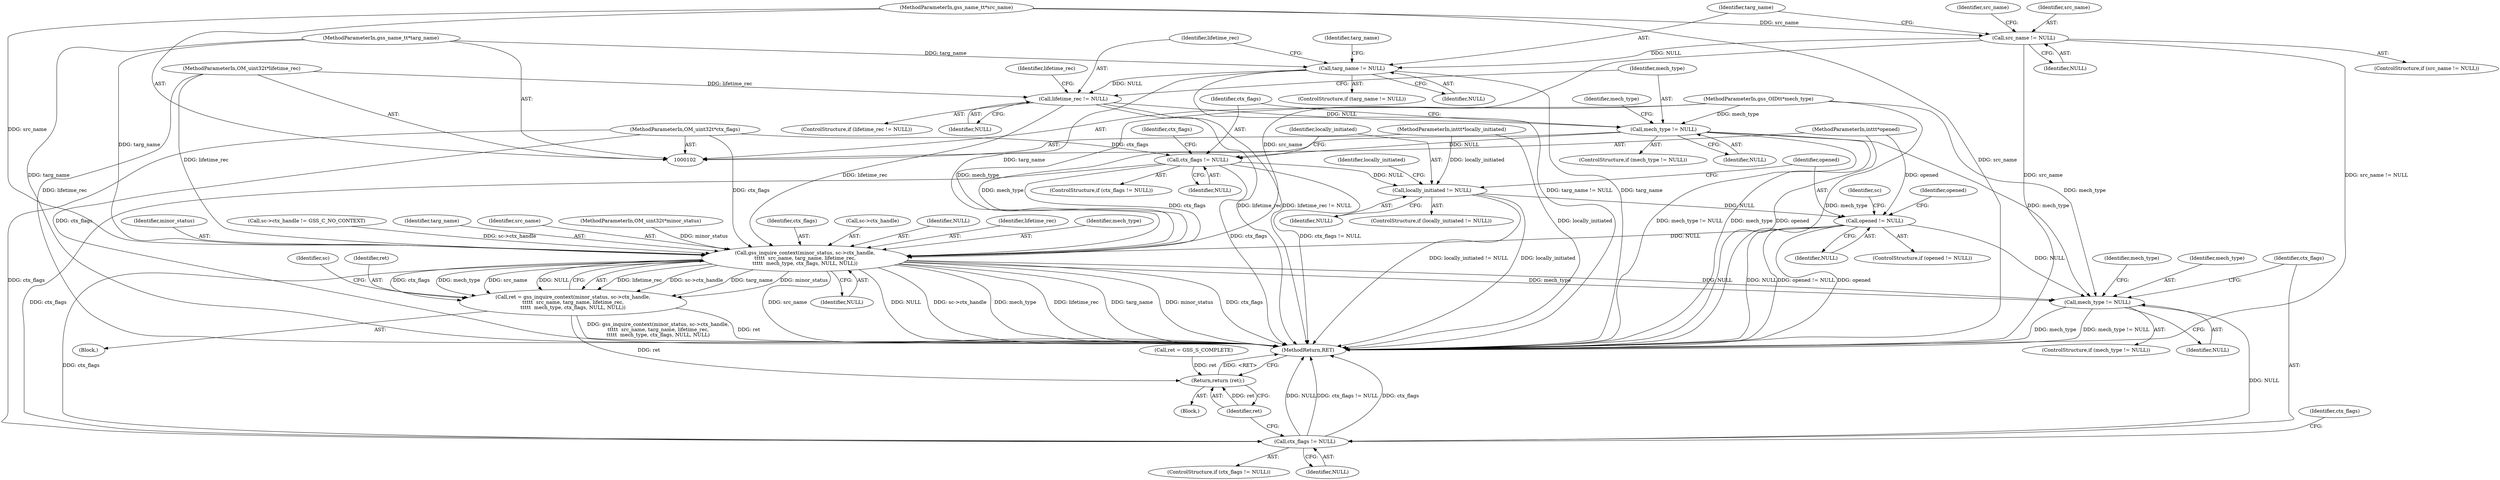 digraph "0_krb5_b51b33f2bc5d1497ddf5bd107f791c101695000d_13@API" {
"1000176" [label="(Call,opened != NULL)"];
"1000111" [label="(MethodParameterIn,int\t\t*opened)"];
"1000166" [label="(Call,locally_initiated != NULL)"];
"1000110" [label="(MethodParameterIn,int\t\t*locally_initiated)"];
"1000158" [label="(Call,ctx_flags != NULL)"];
"1000109" [label="(MethodParameterIn,OM_uint32\t*ctx_flags)"];
"1000148" [label="(Call,mech_type != NULL)"];
"1000108" [label="(MethodParameterIn,gss_OID\t\t*mech_type)"];
"1000140" [label="(Call,lifetime_rec != NULL)"];
"1000107" [label="(MethodParameterIn,OM_uint32\t*lifetime_rec)"];
"1000132" [label="(Call,targ_name != NULL)"];
"1000106" [label="(MethodParameterIn,gss_name_t\t*targ_name)"];
"1000124" [label="(Call,src_name != NULL)"];
"1000105" [label="(MethodParameterIn,gss_name_t\t*src_name)"];
"1000194" [label="(Call,gss_inquire_context(minor_status, sc->ctx_handle,\n\t\t\t\t\t  src_name, targ_name, lifetime_rec,\n\t\t\t\t\t  mech_type, ctx_flags, NULL, NULL))"];
"1000192" [label="(Call,ret = gss_inquire_context(minor_status, sc->ctx_handle,\n\t\t\t\t\t  src_name, targ_name, lifetime_rec,\n\t\t\t\t\t  mech_type, ctx_flags, NULL, NULL))"];
"1000235" [label="(Return,return (ret);)"];
"1000213" [label="(Call,mech_type != NULL)"];
"1000223" [label="(Call,ctx_flags != NULL)"];
"1000150" [label="(Identifier,NULL)"];
"1000204" [label="(Identifier,NULL)"];
"1000137" [label="(Identifier,targ_name)"];
"1000109" [label="(MethodParameterIn,OM_uint32\t*ctx_flags)"];
"1000124" [label="(Call,src_name != NULL)"];
"1000171" [label="(Identifier,locally_initiated)"];
"1000149" [label="(Identifier,mech_type)"];
"1000176" [label="(Call,opened != NULL)"];
"1000141" [label="(Identifier,lifetime_rec)"];
"1000126" [label="(Identifier,NULL)"];
"1000160" [label="(Identifier,NULL)"];
"1000147" [label="(ControlStructure,if (mech_type != NULL))"];
"1000167" [label="(Identifier,locally_initiated)"];
"1000153" [label="(Identifier,mech_type)"];
"1000201" [label="(Identifier,lifetime_rec)"];
"1000202" [label="(Identifier,mech_type)"];
"1000193" [label="(Identifier,ret)"];
"1000213" [label="(Call,mech_type != NULL)"];
"1000129" [label="(Identifier,src_name)"];
"1000165" [label="(ControlStructure,if (locally_initiated != NULL))"];
"1000224" [label="(Identifier,ctx_flags)"];
"1000229" [label="(Identifier,ctx_flags)"];
"1000175" [label="(ControlStructure,if (opened != NULL))"];
"1000177" [label="(Identifier,opened)"];
"1000192" [label="(Call,ret = gss_inquire_context(minor_status, sc->ctx_handle,\n\t\t\t\t\t  src_name, targ_name, lifetime_rec,\n\t\t\t\t\t  mech_type, ctx_flags, NULL, NULL))"];
"1000178" [label="(Identifier,NULL)"];
"1000195" [label="(Identifier,minor_status)"];
"1000194" [label="(Call,gss_inquire_context(minor_status, sc->ctx_handle,\n\t\t\t\t\t  src_name, targ_name, lifetime_rec,\n\t\t\t\t\t  mech_type, ctx_flags, NULL, NULL))"];
"1000157" [label="(ControlStructure,if (ctx_flags != NULL))"];
"1000223" [label="(Call,ctx_flags != NULL)"];
"1000112" [label="(Block,)"];
"1000212" [label="(ControlStructure,if (mech_type != NULL))"];
"1000218" [label="(Identifier,mech_type)"];
"1000139" [label="(ControlStructure,if (lifetime_rec != NULL))"];
"1000105" [label="(MethodParameterIn,gss_name_t\t*src_name)"];
"1000125" [label="(Identifier,src_name)"];
"1000114" [label="(Call,ret = GSS_S_COMPLETE)"];
"1000181" [label="(Identifier,opened)"];
"1000159" [label="(Identifier,ctx_flags)"];
"1000163" [label="(Identifier,ctx_flags)"];
"1000107" [label="(MethodParameterIn,OM_uint32\t*lifetime_rec)"];
"1000186" [label="(Call,sc->ctx_handle != GSS_C_NO_CONTEXT)"];
"1000131" [label="(ControlStructure,if (targ_name != NULL))"];
"1000191" [label="(Block,)"];
"1000132" [label="(Call,targ_name != NULL)"];
"1000166" [label="(Call,locally_initiated != NULL)"];
"1000188" [label="(Identifier,sc)"];
"1000214" [label="(Identifier,mech_type)"];
"1000200" [label="(Identifier,targ_name)"];
"1000148" [label="(Call,mech_type != NULL)"];
"1000106" [label="(MethodParameterIn,gss_name_t\t*targ_name)"];
"1000123" [label="(ControlStructure,if (src_name != NULL))"];
"1000133" [label="(Identifier,targ_name)"];
"1000158" [label="(Call,ctx_flags != NULL)"];
"1000222" [label="(ControlStructure,if (ctx_flags != NULL))"];
"1000199" [label="(Identifier,src_name)"];
"1000111" [label="(MethodParameterIn,int\t\t*opened)"];
"1000237" [label="(MethodReturn,RET)"];
"1000134" [label="(Identifier,NULL)"];
"1000209" [label="(Identifier,sc)"];
"1000225" [label="(Identifier,NULL)"];
"1000145" [label="(Identifier,lifetime_rec)"];
"1000140" [label="(Call,lifetime_rec != NULL)"];
"1000108" [label="(MethodParameterIn,gss_OID\t\t*mech_type)"];
"1000236" [label="(Identifier,ret)"];
"1000142" [label="(Identifier,NULL)"];
"1000103" [label="(MethodParameterIn,OM_uint32\t*minor_status)"];
"1000215" [label="(Identifier,NULL)"];
"1000205" [label="(Identifier,NULL)"];
"1000203" [label="(Identifier,ctx_flags)"];
"1000235" [label="(Return,return (ret);)"];
"1000196" [label="(Call,sc->ctx_handle)"];
"1000168" [label="(Identifier,NULL)"];
"1000110" [label="(MethodParameterIn,int\t\t*locally_initiated)"];
"1000176" -> "1000175"  [label="AST: "];
"1000176" -> "1000178"  [label="CFG: "];
"1000177" -> "1000176"  [label="AST: "];
"1000178" -> "1000176"  [label="AST: "];
"1000181" -> "1000176"  [label="CFG: "];
"1000188" -> "1000176"  [label="CFG: "];
"1000176" -> "1000237"  [label="DDG: NULL"];
"1000176" -> "1000237"  [label="DDG: opened != NULL"];
"1000176" -> "1000237"  [label="DDG: opened"];
"1000111" -> "1000176"  [label="DDG: opened"];
"1000166" -> "1000176"  [label="DDG: NULL"];
"1000176" -> "1000194"  [label="DDG: NULL"];
"1000176" -> "1000213"  [label="DDG: NULL"];
"1000111" -> "1000102"  [label="AST: "];
"1000111" -> "1000237"  [label="DDG: opened"];
"1000166" -> "1000165"  [label="AST: "];
"1000166" -> "1000168"  [label="CFG: "];
"1000167" -> "1000166"  [label="AST: "];
"1000168" -> "1000166"  [label="AST: "];
"1000171" -> "1000166"  [label="CFG: "];
"1000177" -> "1000166"  [label="CFG: "];
"1000166" -> "1000237"  [label="DDG: locally_initiated != NULL"];
"1000166" -> "1000237"  [label="DDG: locally_initiated"];
"1000110" -> "1000166"  [label="DDG: locally_initiated"];
"1000158" -> "1000166"  [label="DDG: NULL"];
"1000110" -> "1000102"  [label="AST: "];
"1000110" -> "1000237"  [label="DDG: locally_initiated"];
"1000158" -> "1000157"  [label="AST: "];
"1000158" -> "1000160"  [label="CFG: "];
"1000159" -> "1000158"  [label="AST: "];
"1000160" -> "1000158"  [label="AST: "];
"1000163" -> "1000158"  [label="CFG: "];
"1000167" -> "1000158"  [label="CFG: "];
"1000158" -> "1000237"  [label="DDG: ctx_flags"];
"1000158" -> "1000237"  [label="DDG: ctx_flags != NULL"];
"1000109" -> "1000158"  [label="DDG: ctx_flags"];
"1000148" -> "1000158"  [label="DDG: NULL"];
"1000158" -> "1000194"  [label="DDG: ctx_flags"];
"1000158" -> "1000223"  [label="DDG: ctx_flags"];
"1000109" -> "1000102"  [label="AST: "];
"1000109" -> "1000237"  [label="DDG: ctx_flags"];
"1000109" -> "1000194"  [label="DDG: ctx_flags"];
"1000109" -> "1000223"  [label="DDG: ctx_flags"];
"1000148" -> "1000147"  [label="AST: "];
"1000148" -> "1000150"  [label="CFG: "];
"1000149" -> "1000148"  [label="AST: "];
"1000150" -> "1000148"  [label="AST: "];
"1000153" -> "1000148"  [label="CFG: "];
"1000159" -> "1000148"  [label="CFG: "];
"1000148" -> "1000237"  [label="DDG: mech_type"];
"1000148" -> "1000237"  [label="DDG: mech_type != NULL"];
"1000108" -> "1000148"  [label="DDG: mech_type"];
"1000140" -> "1000148"  [label="DDG: NULL"];
"1000148" -> "1000194"  [label="DDG: mech_type"];
"1000148" -> "1000213"  [label="DDG: mech_type"];
"1000108" -> "1000102"  [label="AST: "];
"1000108" -> "1000237"  [label="DDG: mech_type"];
"1000108" -> "1000194"  [label="DDG: mech_type"];
"1000108" -> "1000213"  [label="DDG: mech_type"];
"1000140" -> "1000139"  [label="AST: "];
"1000140" -> "1000142"  [label="CFG: "];
"1000141" -> "1000140"  [label="AST: "];
"1000142" -> "1000140"  [label="AST: "];
"1000145" -> "1000140"  [label="CFG: "];
"1000149" -> "1000140"  [label="CFG: "];
"1000140" -> "1000237"  [label="DDG: lifetime_rec"];
"1000140" -> "1000237"  [label="DDG: lifetime_rec != NULL"];
"1000107" -> "1000140"  [label="DDG: lifetime_rec"];
"1000132" -> "1000140"  [label="DDG: NULL"];
"1000140" -> "1000194"  [label="DDG: lifetime_rec"];
"1000107" -> "1000102"  [label="AST: "];
"1000107" -> "1000237"  [label="DDG: lifetime_rec"];
"1000107" -> "1000194"  [label="DDG: lifetime_rec"];
"1000132" -> "1000131"  [label="AST: "];
"1000132" -> "1000134"  [label="CFG: "];
"1000133" -> "1000132"  [label="AST: "];
"1000134" -> "1000132"  [label="AST: "];
"1000137" -> "1000132"  [label="CFG: "];
"1000141" -> "1000132"  [label="CFG: "];
"1000132" -> "1000237"  [label="DDG: targ_name"];
"1000132" -> "1000237"  [label="DDG: targ_name != NULL"];
"1000106" -> "1000132"  [label="DDG: targ_name"];
"1000124" -> "1000132"  [label="DDG: NULL"];
"1000132" -> "1000194"  [label="DDG: targ_name"];
"1000106" -> "1000102"  [label="AST: "];
"1000106" -> "1000237"  [label="DDG: targ_name"];
"1000106" -> "1000194"  [label="DDG: targ_name"];
"1000124" -> "1000123"  [label="AST: "];
"1000124" -> "1000126"  [label="CFG: "];
"1000125" -> "1000124"  [label="AST: "];
"1000126" -> "1000124"  [label="AST: "];
"1000129" -> "1000124"  [label="CFG: "];
"1000133" -> "1000124"  [label="CFG: "];
"1000124" -> "1000237"  [label="DDG: src_name"];
"1000124" -> "1000237"  [label="DDG: src_name != NULL"];
"1000105" -> "1000124"  [label="DDG: src_name"];
"1000124" -> "1000194"  [label="DDG: src_name"];
"1000105" -> "1000102"  [label="AST: "];
"1000105" -> "1000237"  [label="DDG: src_name"];
"1000105" -> "1000194"  [label="DDG: src_name"];
"1000194" -> "1000192"  [label="AST: "];
"1000194" -> "1000205"  [label="CFG: "];
"1000195" -> "1000194"  [label="AST: "];
"1000196" -> "1000194"  [label="AST: "];
"1000199" -> "1000194"  [label="AST: "];
"1000200" -> "1000194"  [label="AST: "];
"1000201" -> "1000194"  [label="AST: "];
"1000202" -> "1000194"  [label="AST: "];
"1000203" -> "1000194"  [label="AST: "];
"1000204" -> "1000194"  [label="AST: "];
"1000205" -> "1000194"  [label="AST: "];
"1000192" -> "1000194"  [label="CFG: "];
"1000194" -> "1000237"  [label="DDG: lifetime_rec"];
"1000194" -> "1000237"  [label="DDG: targ_name"];
"1000194" -> "1000237"  [label="DDG: minor_status"];
"1000194" -> "1000237"  [label="DDG: ctx_flags"];
"1000194" -> "1000237"  [label="DDG: src_name"];
"1000194" -> "1000237"  [label="DDG: NULL"];
"1000194" -> "1000237"  [label="DDG: sc->ctx_handle"];
"1000194" -> "1000237"  [label="DDG: mech_type"];
"1000194" -> "1000192"  [label="DDG: lifetime_rec"];
"1000194" -> "1000192"  [label="DDG: sc->ctx_handle"];
"1000194" -> "1000192"  [label="DDG: targ_name"];
"1000194" -> "1000192"  [label="DDG: minor_status"];
"1000194" -> "1000192"  [label="DDG: ctx_flags"];
"1000194" -> "1000192"  [label="DDG: mech_type"];
"1000194" -> "1000192"  [label="DDG: src_name"];
"1000194" -> "1000192"  [label="DDG: NULL"];
"1000103" -> "1000194"  [label="DDG: minor_status"];
"1000186" -> "1000194"  [label="DDG: sc->ctx_handle"];
"1000194" -> "1000213"  [label="DDG: mech_type"];
"1000194" -> "1000213"  [label="DDG: NULL"];
"1000194" -> "1000223"  [label="DDG: ctx_flags"];
"1000192" -> "1000191"  [label="AST: "];
"1000193" -> "1000192"  [label="AST: "];
"1000209" -> "1000192"  [label="CFG: "];
"1000192" -> "1000237"  [label="DDG: gss_inquire_context(minor_status, sc->ctx_handle,\n\t\t\t\t\t  src_name, targ_name, lifetime_rec,\n\t\t\t\t\t  mech_type, ctx_flags, NULL, NULL)"];
"1000192" -> "1000237"  [label="DDG: ret"];
"1000192" -> "1000235"  [label="DDG: ret"];
"1000235" -> "1000112"  [label="AST: "];
"1000235" -> "1000236"  [label="CFG: "];
"1000236" -> "1000235"  [label="AST: "];
"1000237" -> "1000235"  [label="CFG: "];
"1000235" -> "1000237"  [label="DDG: <RET>"];
"1000236" -> "1000235"  [label="DDG: ret"];
"1000114" -> "1000235"  [label="DDG: ret"];
"1000213" -> "1000212"  [label="AST: "];
"1000213" -> "1000215"  [label="CFG: "];
"1000214" -> "1000213"  [label="AST: "];
"1000215" -> "1000213"  [label="AST: "];
"1000218" -> "1000213"  [label="CFG: "];
"1000224" -> "1000213"  [label="CFG: "];
"1000213" -> "1000237"  [label="DDG: mech_type"];
"1000213" -> "1000237"  [label="DDG: mech_type != NULL"];
"1000213" -> "1000223"  [label="DDG: NULL"];
"1000223" -> "1000222"  [label="AST: "];
"1000223" -> "1000225"  [label="CFG: "];
"1000224" -> "1000223"  [label="AST: "];
"1000225" -> "1000223"  [label="AST: "];
"1000229" -> "1000223"  [label="CFG: "];
"1000236" -> "1000223"  [label="CFG: "];
"1000223" -> "1000237"  [label="DDG: NULL"];
"1000223" -> "1000237"  [label="DDG: ctx_flags != NULL"];
"1000223" -> "1000237"  [label="DDG: ctx_flags"];
}
